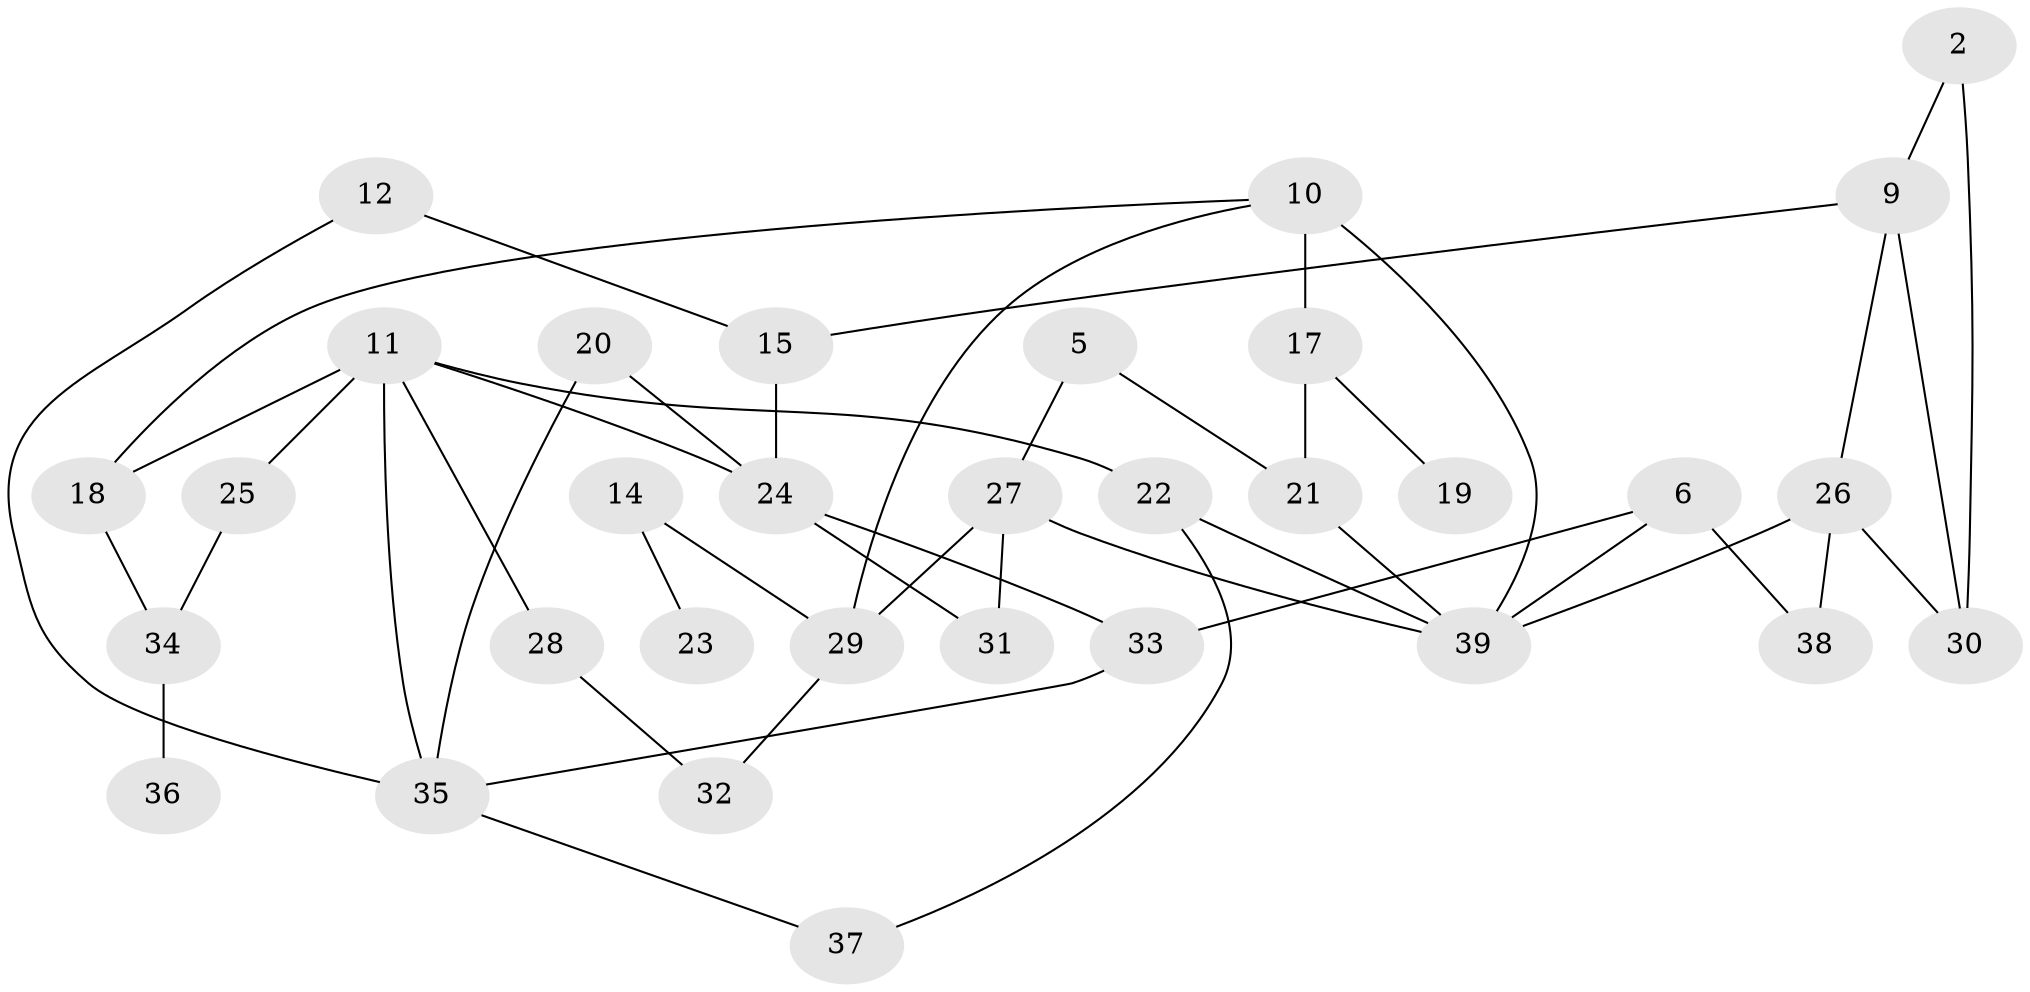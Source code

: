 // original degree distribution, {1: 0.19480519480519481, 3: 0.2987012987012987, 0: 0.09090909090909091, 2: 0.2597402597402597, 6: 0.012987012987012988, 4: 0.11688311688311688, 5: 0.025974025974025976}
// Generated by graph-tools (version 1.1) at 2025/00/03/09/25 03:00:52]
// undirected, 32 vertices, 47 edges
graph export_dot {
graph [start="1"]
  node [color=gray90,style=filled];
  2;
  5;
  6;
  9;
  10;
  11;
  12;
  14;
  15;
  17;
  18;
  19;
  20;
  21;
  22;
  23;
  24;
  25;
  26;
  27;
  28;
  29;
  30;
  31;
  32;
  33;
  34;
  35;
  36;
  37;
  38;
  39;
  2 -- 9 [weight=1.0];
  2 -- 30 [weight=1.0];
  5 -- 21 [weight=1.0];
  5 -- 27 [weight=1.0];
  6 -- 33 [weight=2.0];
  6 -- 38 [weight=1.0];
  6 -- 39 [weight=1.0];
  9 -- 15 [weight=1.0];
  9 -- 26 [weight=1.0];
  9 -- 30 [weight=1.0];
  10 -- 17 [weight=2.0];
  10 -- 18 [weight=1.0];
  10 -- 29 [weight=1.0];
  10 -- 39 [weight=1.0];
  11 -- 18 [weight=1.0];
  11 -- 22 [weight=1.0];
  11 -- 24 [weight=1.0];
  11 -- 25 [weight=1.0];
  11 -- 28 [weight=1.0];
  11 -- 35 [weight=1.0];
  12 -- 15 [weight=1.0];
  12 -- 35 [weight=1.0];
  14 -- 23 [weight=1.0];
  14 -- 29 [weight=1.0];
  15 -- 24 [weight=1.0];
  17 -- 19 [weight=1.0];
  17 -- 21 [weight=1.0];
  18 -- 34 [weight=1.0];
  20 -- 24 [weight=1.0];
  20 -- 35 [weight=1.0];
  21 -- 39 [weight=1.0];
  22 -- 37 [weight=1.0];
  22 -- 39 [weight=1.0];
  24 -- 31 [weight=1.0];
  24 -- 33 [weight=1.0];
  25 -- 34 [weight=1.0];
  26 -- 30 [weight=1.0];
  26 -- 38 [weight=2.0];
  26 -- 39 [weight=1.0];
  27 -- 29 [weight=1.0];
  27 -- 31 [weight=1.0];
  27 -- 39 [weight=1.0];
  28 -- 32 [weight=1.0];
  29 -- 32 [weight=1.0];
  33 -- 35 [weight=1.0];
  34 -- 36 [weight=1.0];
  35 -- 37 [weight=1.0];
}
